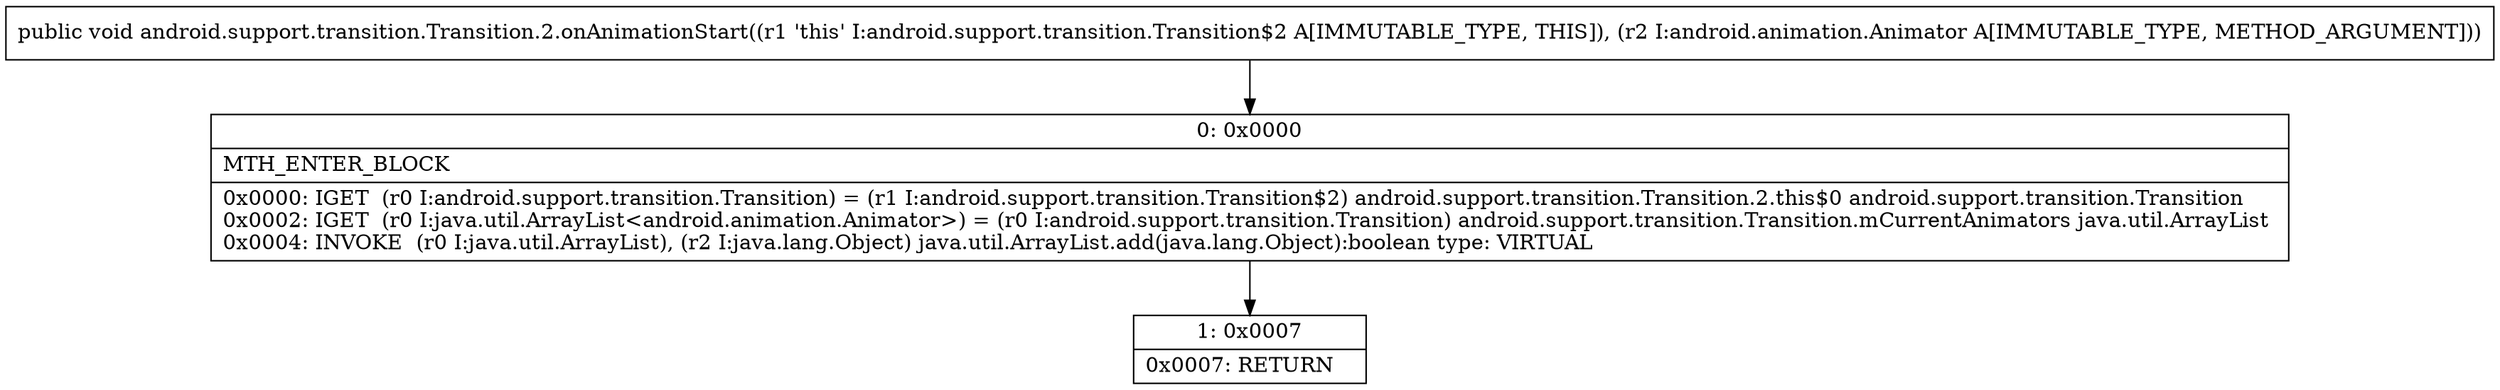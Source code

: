 digraph "CFG forandroid.support.transition.Transition.2.onAnimationStart(Landroid\/animation\/Animator;)V" {
Node_0 [shape=record,label="{0\:\ 0x0000|MTH_ENTER_BLOCK\l|0x0000: IGET  (r0 I:android.support.transition.Transition) = (r1 I:android.support.transition.Transition$2) android.support.transition.Transition.2.this$0 android.support.transition.Transition \l0x0002: IGET  (r0 I:java.util.ArrayList\<android.animation.Animator\>) = (r0 I:android.support.transition.Transition) android.support.transition.Transition.mCurrentAnimators java.util.ArrayList \l0x0004: INVOKE  (r0 I:java.util.ArrayList), (r2 I:java.lang.Object) java.util.ArrayList.add(java.lang.Object):boolean type: VIRTUAL \l}"];
Node_1 [shape=record,label="{1\:\ 0x0007|0x0007: RETURN   \l}"];
MethodNode[shape=record,label="{public void android.support.transition.Transition.2.onAnimationStart((r1 'this' I:android.support.transition.Transition$2 A[IMMUTABLE_TYPE, THIS]), (r2 I:android.animation.Animator A[IMMUTABLE_TYPE, METHOD_ARGUMENT])) }"];
MethodNode -> Node_0;
Node_0 -> Node_1;
}


